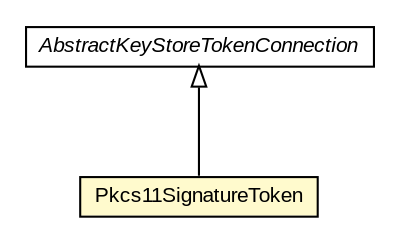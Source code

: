 #!/usr/local/bin/dot
#
# Class diagram 
# Generated by UMLGraph version R5_6-24-gf6e263 (http://www.umlgraph.org/)
#

digraph G {
	edge [fontname="arial",fontsize=10,labelfontname="arial",labelfontsize=10];
	node [fontname="arial",fontsize=10,shape=plaintext];
	nodesep=0.25;
	ranksep=0.5;
	// eu.europa.esig.dss.token.Pkcs11SignatureToken
	c507386 [label=<<table title="eu.europa.esig.dss.token.Pkcs11SignatureToken" border="0" cellborder="1" cellspacing="0" cellpadding="2" port="p" bgcolor="lemonChiffon" href="./Pkcs11SignatureToken.html">
		<tr><td><table border="0" cellspacing="0" cellpadding="1">
<tr><td align="center" balign="center"> Pkcs11SignatureToken </td></tr>
		</table></td></tr>
		</table>>, URL="./Pkcs11SignatureToken.html", fontname="arial", fontcolor="black", fontsize=10.0];
	// eu.europa.esig.dss.token.AbstractKeyStoreTokenConnection
	c507391 [label=<<table title="eu.europa.esig.dss.token.AbstractKeyStoreTokenConnection" border="0" cellborder="1" cellspacing="0" cellpadding="2" port="p" href="./AbstractKeyStoreTokenConnection.html">
		<tr><td><table border="0" cellspacing="0" cellpadding="1">
<tr><td align="center" balign="center"><font face="arial italic"> AbstractKeyStoreTokenConnection </font></td></tr>
		</table></td></tr>
		</table>>, URL="./AbstractKeyStoreTokenConnection.html", fontname="arial", fontcolor="black", fontsize=10.0];
	//eu.europa.esig.dss.token.Pkcs11SignatureToken extends eu.europa.esig.dss.token.AbstractKeyStoreTokenConnection
	c507391:p -> c507386:p [dir=back,arrowtail=empty];
}

